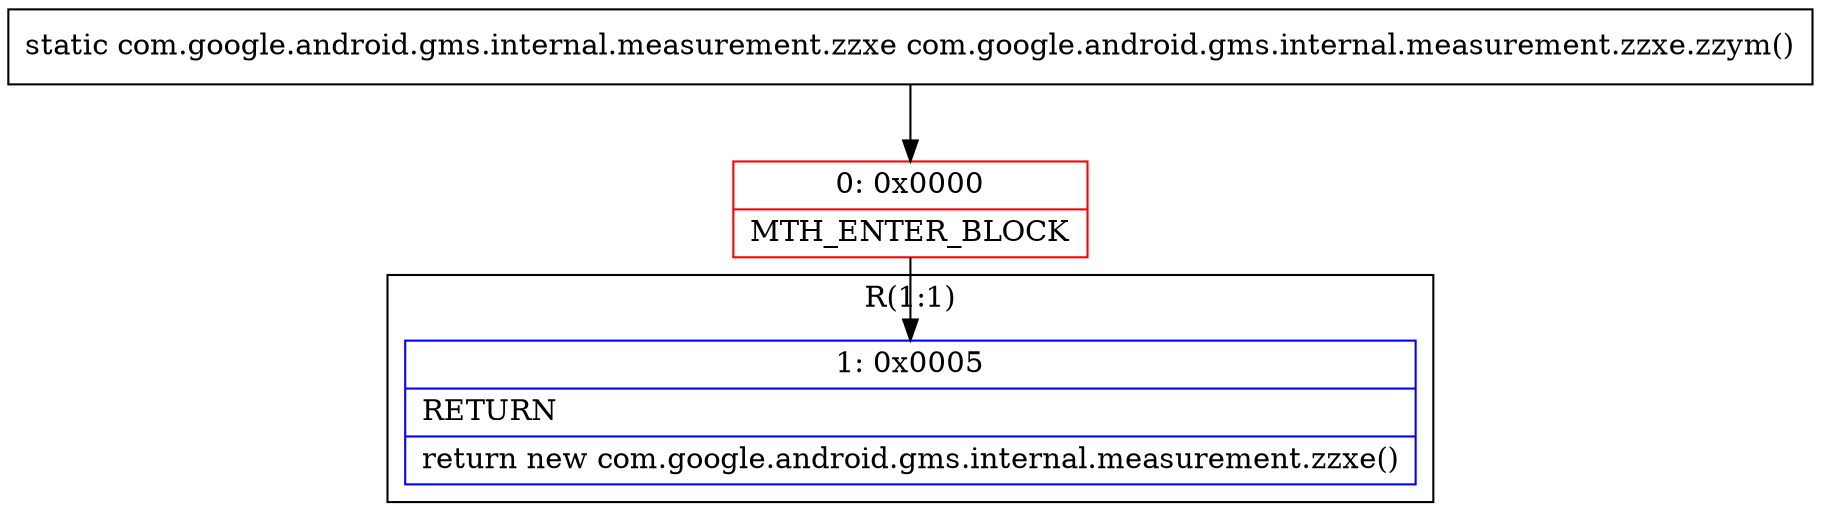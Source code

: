 digraph "CFG forcom.google.android.gms.internal.measurement.zzxe.zzym()Lcom\/google\/android\/gms\/internal\/measurement\/zzxe;" {
subgraph cluster_Region_888686240 {
label = "R(1:1)";
node [shape=record,color=blue];
Node_1 [shape=record,label="{1\:\ 0x0005|RETURN\l|return new com.google.android.gms.internal.measurement.zzxe()\l}"];
}
Node_0 [shape=record,color=red,label="{0\:\ 0x0000|MTH_ENTER_BLOCK\l}"];
MethodNode[shape=record,label="{static com.google.android.gms.internal.measurement.zzxe com.google.android.gms.internal.measurement.zzxe.zzym() }"];
MethodNode -> Node_0;
Node_0 -> Node_1;
}

